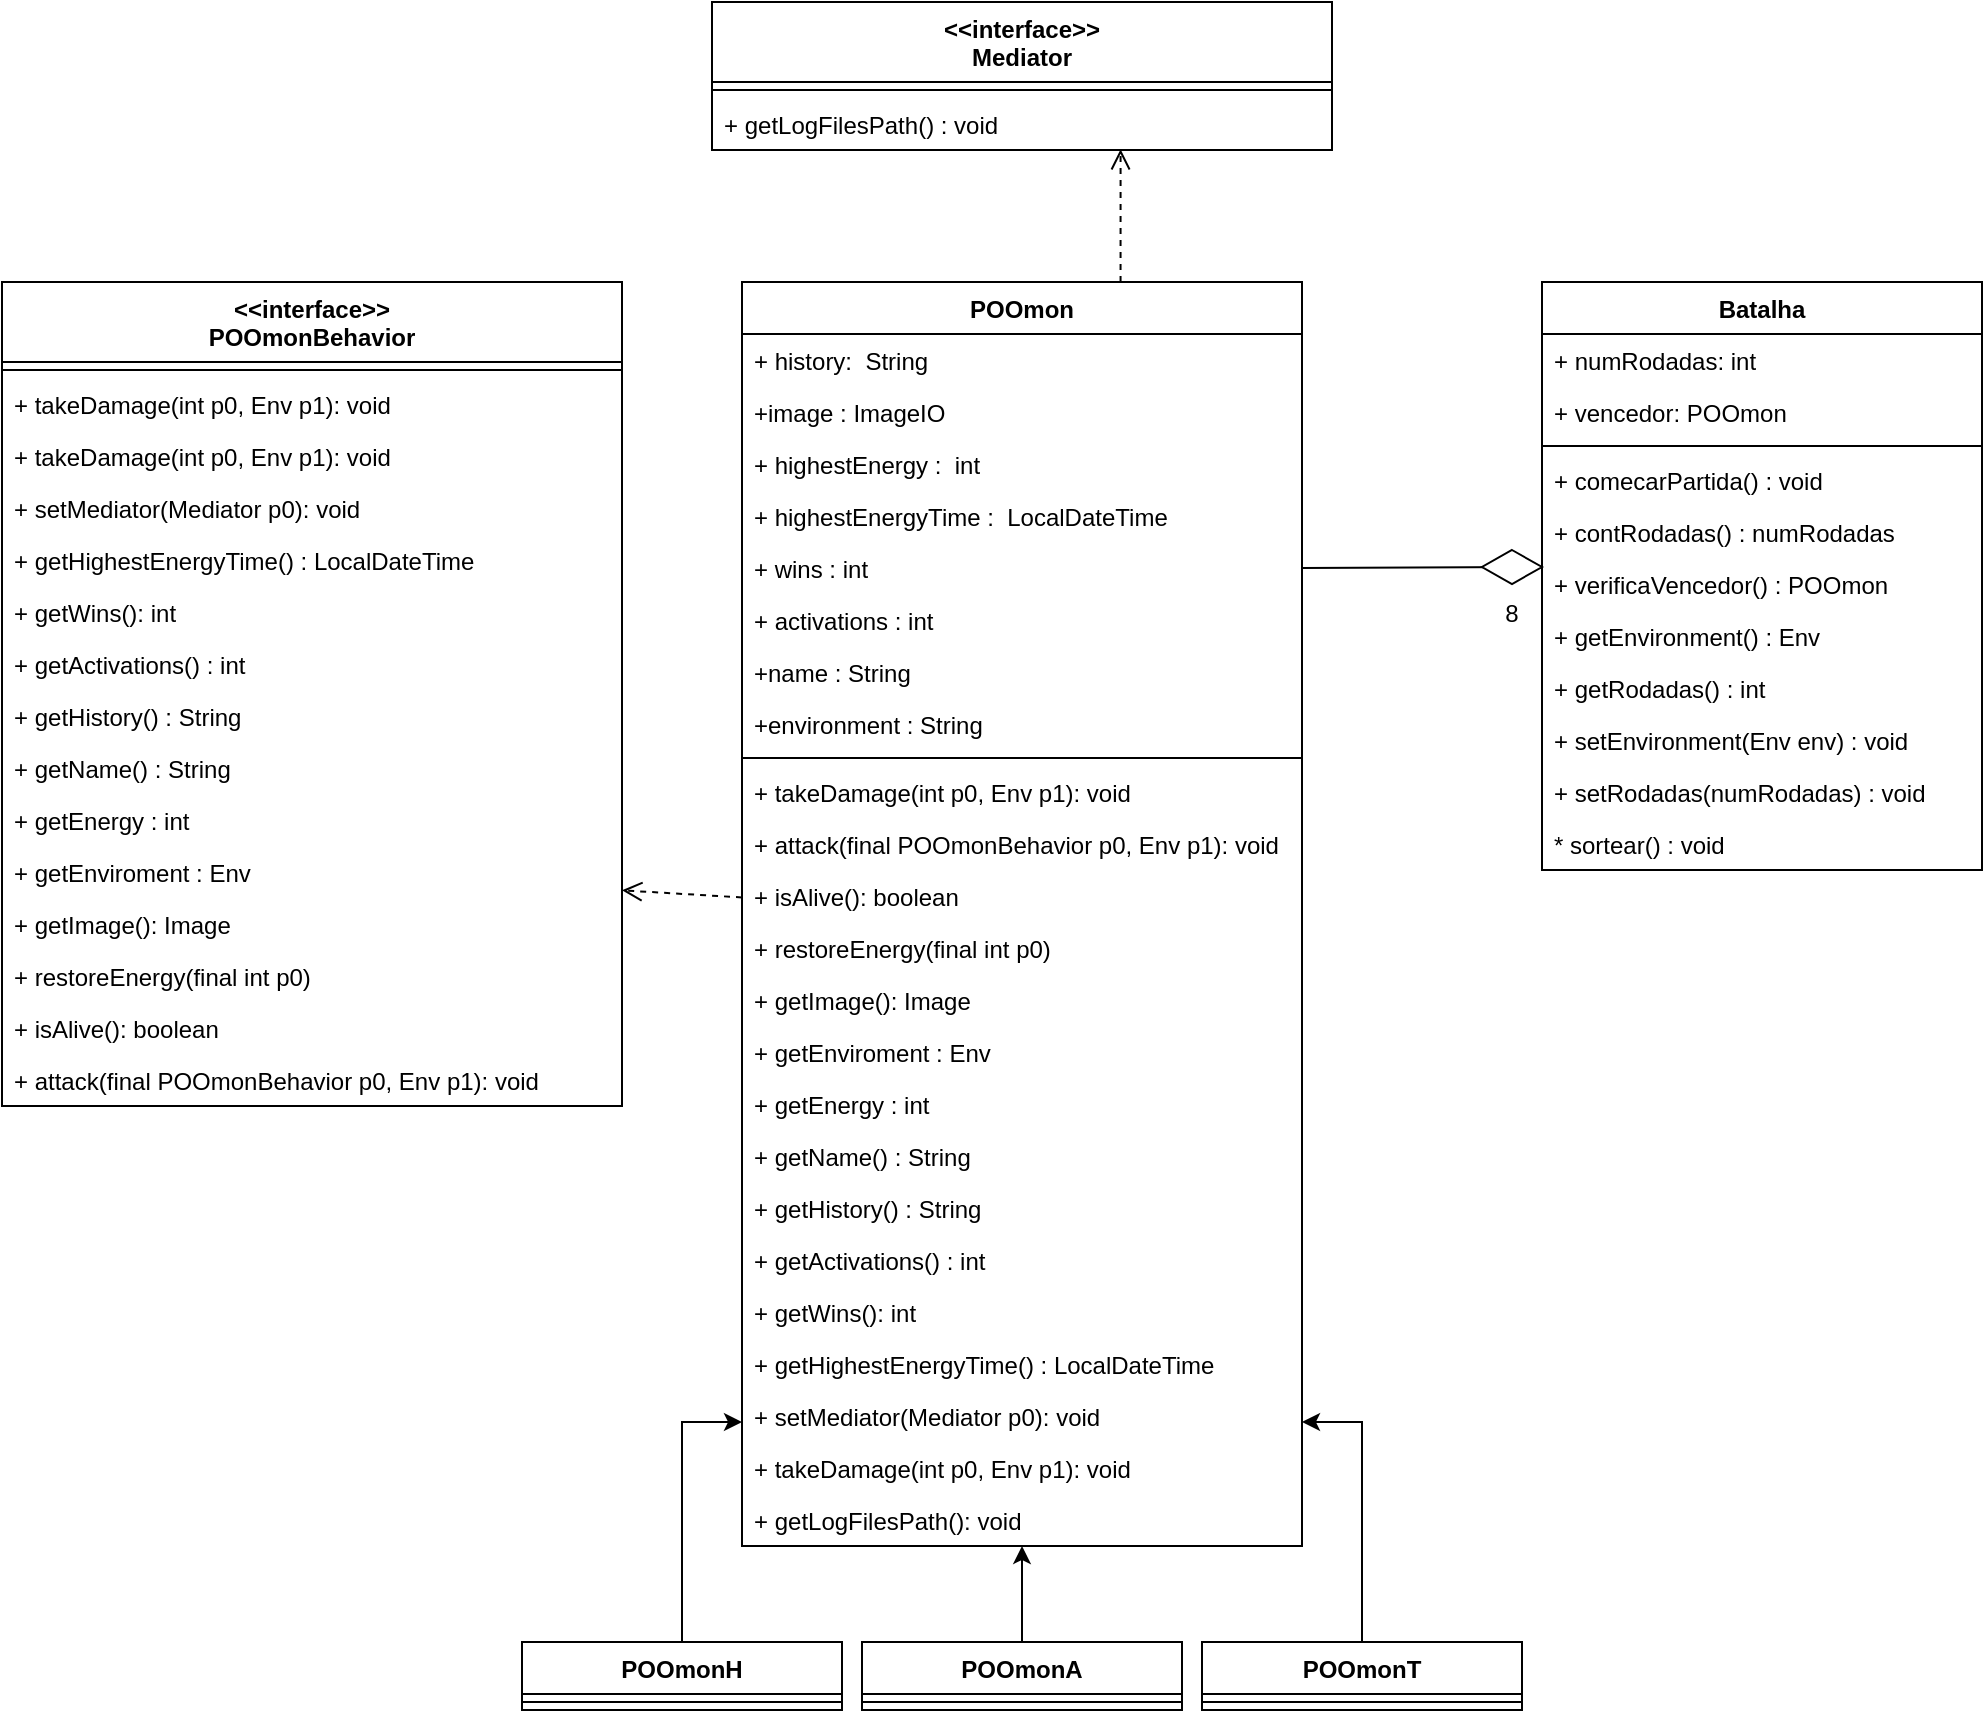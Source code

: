 <mxfile version="15.8.1" type="github">
  <diagram id="nr4deYF-kyShg7Zbf3p7" name="Page-1">
    <mxGraphModel dx="2500" dy="2077" grid="1" gridSize="10" guides="1" tooltips="1" connect="1" arrows="1" fold="1" page="1" pageScale="1" pageWidth="827" pageHeight="1169" math="0" shadow="0">
      <root>
        <mxCell id="0" />
        <mxCell id="1" parent="0" />
        <mxCell id="M3cysjqG-_ZZQoEQsgz_-17" style="edgeStyle=orthogonalEdgeStyle;rounded=0;orthogonalLoop=1;jettySize=auto;html=1;exitX=0.5;exitY=0;exitDx=0;exitDy=0;exitPerimeter=0;" parent="1" source="vsUItJFocZQh-OLjsTht-31" target="vsUItJFocZQh-OLjsTht-11" edge="1">
          <mxGeometry relative="1" as="geometry">
            <Array as="points">
              <mxPoint x="170" y="540" />
            </Array>
            <mxPoint x="170" y="300" as="sourcePoint" />
            <mxPoint x="234" y="200" as="targetPoint" />
          </mxGeometry>
        </mxCell>
        <mxCell id="M3cysjqG-_ZZQoEQsgz_-16" style="edgeStyle=orthogonalEdgeStyle;rounded=0;orthogonalLoop=1;jettySize=auto;html=1;exitX=0.5;exitY=0;exitDx=0;exitDy=0;" parent="1" source="vsUItJFocZQh-OLjsTht-35" target="vsUItJFocZQh-OLjsTht-11" edge="1">
          <mxGeometry relative="1" as="geometry">
            <mxPoint x="370" y="250" as="targetPoint" />
            <Array as="points">
              <mxPoint x="330" y="300" />
            </Array>
            <mxPoint x="330" y="300" as="sourcePoint" />
          </mxGeometry>
        </mxCell>
        <mxCell id="M3cysjqG-_ZZQoEQsgz_-18" style="edgeStyle=orthogonalEdgeStyle;rounded=0;orthogonalLoop=1;jettySize=auto;html=1;exitX=0.5;exitY=0;exitDx=0;exitDy=0;" parent="1" source="vsUItJFocZQh-OLjsTht-43" target="vsUItJFocZQh-OLjsTht-11" edge="1">
          <mxGeometry relative="1" as="geometry">
            <Array as="points">
              <mxPoint x="510" y="540" />
            </Array>
            <mxPoint x="490" y="300" as="sourcePoint" />
            <mxPoint x="430" y="200" as="targetPoint" />
          </mxGeometry>
        </mxCell>
        <mxCell id="vsUItJFocZQh-OLjsTht-11" value="POOmon" style="swimlane;fontStyle=1;align=center;verticalAlign=top;childLayout=stackLayout;horizontal=1;startSize=26;horizontalStack=0;resizeParent=1;resizeParentMax=0;resizeLast=0;collapsible=1;marginBottom=0;fillColor=default;gradientColor=none;" parent="1" vertex="1">
          <mxGeometry x="200" y="-30" width="280" height="632" as="geometry" />
        </mxCell>
        <mxCell id="vsUItJFocZQh-OLjsTht-29" value="+ history:  String " style="text;strokeColor=none;fillColor=none;align=left;verticalAlign=top;spacingLeft=4;spacingRight=4;overflow=hidden;rotatable=0;points=[[0,0.5],[1,0.5]];portConstraint=eastwest;" parent="vsUItJFocZQh-OLjsTht-11" vertex="1">
          <mxGeometry y="26" width="280" height="26" as="geometry" />
        </mxCell>
        <mxCell id="vsUItJFocZQh-OLjsTht-28" value="+image : ImageIO" style="text;strokeColor=none;fillColor=none;align=left;verticalAlign=top;spacingLeft=4;spacingRight=4;overflow=hidden;rotatable=0;points=[[0,0.5],[1,0.5]];portConstraint=eastwest;" parent="vsUItJFocZQh-OLjsTht-11" vertex="1">
          <mxGeometry y="52" width="280" height="26" as="geometry" />
        </mxCell>
        <mxCell id="vsUItJFocZQh-OLjsTht-27" value="+ highestEnergy :  int" style="text;strokeColor=none;fillColor=none;align=left;verticalAlign=top;spacingLeft=4;spacingRight=4;overflow=hidden;rotatable=0;points=[[0,0.5],[1,0.5]];portConstraint=eastwest;" parent="vsUItJFocZQh-OLjsTht-11" vertex="1">
          <mxGeometry y="78" width="280" height="26" as="geometry" />
        </mxCell>
        <mxCell id="vsUItJFocZQh-OLjsTht-26" value="+ highestEnergyTime :  LocalDateTime" style="text;strokeColor=none;fillColor=none;align=left;verticalAlign=top;spacingLeft=4;spacingRight=4;overflow=hidden;rotatable=0;points=[[0,0.5],[1,0.5]];portConstraint=eastwest;" parent="vsUItJFocZQh-OLjsTht-11" vertex="1">
          <mxGeometry y="104" width="280" height="26" as="geometry" />
        </mxCell>
        <mxCell id="vsUItJFocZQh-OLjsTht-25" value="+ wins : int" style="text;strokeColor=none;fillColor=none;align=left;verticalAlign=top;spacingLeft=4;spacingRight=4;overflow=hidden;rotatable=0;points=[[0,0.5],[1,0.5]];portConstraint=eastwest;" parent="vsUItJFocZQh-OLjsTht-11" vertex="1">
          <mxGeometry y="130" width="280" height="26" as="geometry" />
        </mxCell>
        <mxCell id="vsUItJFocZQh-OLjsTht-24" value="+ activations : int&#xa;" style="text;strokeColor=none;fillColor=none;align=left;verticalAlign=top;spacingLeft=4;spacingRight=4;overflow=hidden;rotatable=0;points=[[0,0.5],[1,0.5]];portConstraint=eastwest;" parent="vsUItJFocZQh-OLjsTht-11" vertex="1">
          <mxGeometry y="156" width="280" height="26" as="geometry" />
        </mxCell>
        <mxCell id="vsUItJFocZQh-OLjsTht-23" value="+name : String " style="text;strokeColor=none;fillColor=none;align=left;verticalAlign=top;spacingLeft=4;spacingRight=4;overflow=hidden;rotatable=0;points=[[0,0.5],[1,0.5]];portConstraint=eastwest;" parent="vsUItJFocZQh-OLjsTht-11" vertex="1">
          <mxGeometry y="182" width="280" height="26" as="geometry" />
        </mxCell>
        <mxCell id="4P-LMODSOfD4PCfsucOC-21" value="+environment : String " style="text;strokeColor=none;fillColor=none;align=left;verticalAlign=top;spacingLeft=4;spacingRight=4;overflow=hidden;rotatable=0;points=[[0,0.5],[1,0.5]];portConstraint=eastwest;" parent="vsUItJFocZQh-OLjsTht-11" vertex="1">
          <mxGeometry y="208" width="280" height="26" as="geometry" />
        </mxCell>
        <mxCell id="vsUItJFocZQh-OLjsTht-13" value="" style="line;strokeWidth=1;fillColor=none;align=left;verticalAlign=middle;spacingTop=-1;spacingLeft=3;spacingRight=3;rotatable=0;labelPosition=right;points=[];portConstraint=eastwest;" parent="vsUItJFocZQh-OLjsTht-11" vertex="1">
          <mxGeometry y="234" width="280" height="8" as="geometry" />
        </mxCell>
        <mxCell id="vsUItJFocZQh-OLjsTht-14" value="+ takeDamage(int p0, Env p1): void" style="text;strokeColor=none;fillColor=none;align=left;verticalAlign=top;spacingLeft=4;spacingRight=4;overflow=hidden;rotatable=0;points=[[0,0.5],[1,0.5]];portConstraint=eastwest;" parent="vsUItJFocZQh-OLjsTht-11" vertex="1">
          <mxGeometry y="242" width="280" height="26" as="geometry" />
        </mxCell>
        <mxCell id="vsUItJFocZQh-OLjsTht-51" value="+ attack(final POOmonBehavior p0, Env p1): void" style="text;strokeColor=none;fillColor=none;align=left;verticalAlign=top;spacingLeft=4;spacingRight=4;overflow=hidden;rotatable=0;points=[[0,0.5],[1,0.5]];portConstraint=eastwest;" parent="vsUItJFocZQh-OLjsTht-11" vertex="1">
          <mxGeometry y="268" width="280" height="26" as="geometry" />
        </mxCell>
        <mxCell id="vsUItJFocZQh-OLjsTht-52" value="+ isAlive(): boolean" style="text;strokeColor=none;fillColor=none;align=left;verticalAlign=top;spacingLeft=4;spacingRight=4;overflow=hidden;rotatable=0;points=[[0,0.5],[1,0.5]];portConstraint=eastwest;" parent="vsUItJFocZQh-OLjsTht-11" vertex="1">
          <mxGeometry y="294" width="280" height="26" as="geometry" />
        </mxCell>
        <mxCell id="vsUItJFocZQh-OLjsTht-53" value="+ restoreEnergy(final int p0)" style="text;strokeColor=none;fillColor=none;align=left;verticalAlign=top;spacingLeft=4;spacingRight=4;overflow=hidden;rotatable=0;points=[[0,0.5],[1,0.5]];portConstraint=eastwest;" parent="vsUItJFocZQh-OLjsTht-11" vertex="1">
          <mxGeometry y="320" width="280" height="26" as="geometry" />
        </mxCell>
        <mxCell id="vsUItJFocZQh-OLjsTht-54" value="+ getImage(): Image" style="text;strokeColor=none;fillColor=none;align=left;verticalAlign=top;spacingLeft=4;spacingRight=4;overflow=hidden;rotatable=0;points=[[0,0.5],[1,0.5]];portConstraint=eastwest;" parent="vsUItJFocZQh-OLjsTht-11" vertex="1">
          <mxGeometry y="346" width="280" height="26" as="geometry" />
        </mxCell>
        <mxCell id="vsUItJFocZQh-OLjsTht-55" value="+ getEnviroment : Env" style="text;strokeColor=none;fillColor=none;align=left;verticalAlign=top;spacingLeft=4;spacingRight=4;overflow=hidden;rotatable=0;points=[[0,0.5],[1,0.5]];portConstraint=eastwest;" parent="vsUItJFocZQh-OLjsTht-11" vertex="1">
          <mxGeometry y="372" width="280" height="26" as="geometry" />
        </mxCell>
        <mxCell id="vsUItJFocZQh-OLjsTht-56" value="+ getEnergy : int" style="text;strokeColor=none;fillColor=none;align=left;verticalAlign=top;spacingLeft=4;spacingRight=4;overflow=hidden;rotatable=0;points=[[0,0.5],[1,0.5]];portConstraint=eastwest;" parent="vsUItJFocZQh-OLjsTht-11" vertex="1">
          <mxGeometry y="398" width="280" height="26" as="geometry" />
        </mxCell>
        <mxCell id="vsUItJFocZQh-OLjsTht-57" value="+ getName() : String" style="text;strokeColor=none;fillColor=none;align=left;verticalAlign=top;spacingLeft=4;spacingRight=4;overflow=hidden;rotatable=0;points=[[0,0.5],[1,0.5]];portConstraint=eastwest;" parent="vsUItJFocZQh-OLjsTht-11" vertex="1">
          <mxGeometry y="424" width="280" height="26" as="geometry" />
        </mxCell>
        <mxCell id="vsUItJFocZQh-OLjsTht-58" value="+ getHistory() : String&#xa;" style="text;strokeColor=none;fillColor=none;align=left;verticalAlign=top;spacingLeft=4;spacingRight=4;overflow=hidden;rotatable=0;points=[[0,0.5],[1,0.5]];portConstraint=eastwest;" parent="vsUItJFocZQh-OLjsTht-11" vertex="1">
          <mxGeometry y="450" width="280" height="26" as="geometry" />
        </mxCell>
        <mxCell id="vsUItJFocZQh-OLjsTht-59" value="+ getActivations() : int" style="text;strokeColor=none;fillColor=none;align=left;verticalAlign=top;spacingLeft=4;spacingRight=4;overflow=hidden;rotatable=0;points=[[0,0.5],[1,0.5]];portConstraint=eastwest;" parent="vsUItJFocZQh-OLjsTht-11" vertex="1">
          <mxGeometry y="476" width="280" height="26" as="geometry" />
        </mxCell>
        <mxCell id="vsUItJFocZQh-OLjsTht-60" value="+ getWins(): int" style="text;strokeColor=none;fillColor=none;align=left;verticalAlign=top;spacingLeft=4;spacingRight=4;overflow=hidden;rotatable=0;points=[[0,0.5],[1,0.5]];portConstraint=eastwest;" parent="vsUItJFocZQh-OLjsTht-11" vertex="1">
          <mxGeometry y="502" width="280" height="26" as="geometry" />
        </mxCell>
        <mxCell id="vsUItJFocZQh-OLjsTht-61" value="+ getHighestEnergyTime() : LocalDateTime" style="text;strokeColor=none;fillColor=none;align=left;verticalAlign=top;spacingLeft=4;spacingRight=4;overflow=hidden;rotatable=0;points=[[0,0.5],[1,0.5]];portConstraint=eastwest;" parent="vsUItJFocZQh-OLjsTht-11" vertex="1">
          <mxGeometry y="528" width="280" height="26" as="geometry" />
        </mxCell>
        <mxCell id="vsUItJFocZQh-OLjsTht-62" value="+ setMediator(Mediator p0): void" style="text;strokeColor=none;fillColor=none;align=left;verticalAlign=top;spacingLeft=4;spacingRight=4;overflow=hidden;rotatable=0;points=[[0,0.5],[1,0.5]];portConstraint=eastwest;" parent="vsUItJFocZQh-OLjsTht-11" vertex="1">
          <mxGeometry y="554" width="280" height="26" as="geometry" />
        </mxCell>
        <mxCell id="vsUItJFocZQh-OLjsTht-63" value="+ takeDamage(int p0, Env p1): void" style="text;strokeColor=none;fillColor=none;align=left;verticalAlign=top;spacingLeft=4;spacingRight=4;overflow=hidden;rotatable=0;points=[[0,0.5],[1,0.5]];portConstraint=eastwest;" parent="vsUItJFocZQh-OLjsTht-11" vertex="1">
          <mxGeometry y="580" width="280" height="26" as="geometry" />
        </mxCell>
        <mxCell id="dLBbVEj7agMKZF0XrM1Z-15" value="+ getLogFilesPath(): void" style="text;strokeColor=none;fillColor=none;align=left;verticalAlign=top;spacingLeft=4;spacingRight=4;overflow=hidden;rotatable=0;points=[[0,0.5],[1,0.5]];portConstraint=eastwest;" vertex="1" parent="vsUItJFocZQh-OLjsTht-11">
          <mxGeometry y="606" width="280" height="26" as="geometry" />
        </mxCell>
        <mxCell id="vsUItJFocZQh-OLjsTht-31" value="POOmonH" style="swimlane;fontStyle=1;align=center;verticalAlign=top;childLayout=stackLayout;horizontal=1;startSize=26;horizontalStack=0;resizeParent=1;resizeParentMax=0;resizeLast=0;collapsible=1;marginBottom=0;fillColor=default;gradientColor=none;" parent="1" vertex="1">
          <mxGeometry x="90" y="650" width="160" height="34" as="geometry" />
        </mxCell>
        <mxCell id="vsUItJFocZQh-OLjsTht-33" value="" style="line;strokeWidth=1;fillColor=none;align=left;verticalAlign=middle;spacingTop=-1;spacingLeft=3;spacingRight=3;rotatable=0;labelPosition=right;points=[];portConstraint=eastwest;" parent="vsUItJFocZQh-OLjsTht-31" vertex="1">
          <mxGeometry y="26" width="160" height="8" as="geometry" />
        </mxCell>
        <mxCell id="vsUItJFocZQh-OLjsTht-35" value="POOmonA" style="swimlane;fontStyle=1;align=center;verticalAlign=top;childLayout=stackLayout;horizontal=1;startSize=26;horizontalStack=0;resizeParent=1;resizeParentMax=0;resizeLast=0;collapsible=1;marginBottom=0;fillColor=default;gradientColor=none;" parent="1" vertex="1">
          <mxGeometry x="260" y="650" width="160" height="34" as="geometry" />
        </mxCell>
        <mxCell id="vsUItJFocZQh-OLjsTht-37" value="" style="line;strokeWidth=1;fillColor=none;align=left;verticalAlign=middle;spacingTop=-1;spacingLeft=3;spacingRight=3;rotatable=0;labelPosition=right;points=[];portConstraint=eastwest;" parent="vsUItJFocZQh-OLjsTht-35" vertex="1">
          <mxGeometry y="26" width="160" height="8" as="geometry" />
        </mxCell>
        <mxCell id="vsUItJFocZQh-OLjsTht-43" value="POOmonT" style="swimlane;fontStyle=1;align=center;verticalAlign=top;childLayout=stackLayout;horizontal=1;startSize=26;horizontalStack=0;resizeParent=1;resizeParentMax=0;resizeLast=0;collapsible=1;marginBottom=0;fillColor=default;gradientColor=none;" parent="1" vertex="1">
          <mxGeometry x="430" y="650" width="160" height="34" as="geometry" />
        </mxCell>
        <mxCell id="vsUItJFocZQh-OLjsTht-45" value="" style="line;strokeWidth=1;fillColor=none;align=left;verticalAlign=middle;spacingTop=-1;spacingLeft=3;spacingRight=3;rotatable=0;labelPosition=right;points=[];portConstraint=eastwest;" parent="vsUItJFocZQh-OLjsTht-43" vertex="1">
          <mxGeometry y="26" width="160" height="8" as="geometry" />
        </mxCell>
        <mxCell id="vsUItJFocZQh-OLjsTht-47" value="&lt;&lt;interface&gt;&gt;&#xa;POOmonBehavior" style="swimlane;fontStyle=1;align=center;verticalAlign=top;childLayout=stackLayout;horizontal=1;startSize=40;horizontalStack=0;resizeParent=1;resizeParentMax=0;resizeLast=0;collapsible=1;marginBottom=0;fillColor=default;gradientColor=none;" parent="1" vertex="1">
          <mxGeometry x="-170" y="-30" width="310" height="412" as="geometry" />
        </mxCell>
        <mxCell id="vsUItJFocZQh-OLjsTht-49" value="" style="line;strokeWidth=1;fillColor=none;align=left;verticalAlign=middle;spacingTop=-1;spacingLeft=3;spacingRight=3;rotatable=0;labelPosition=right;points=[];portConstraint=eastwest;" parent="vsUItJFocZQh-OLjsTht-47" vertex="1">
          <mxGeometry y="40" width="310" height="8" as="geometry" />
        </mxCell>
        <mxCell id="vsUItJFocZQh-OLjsTht-78" value="+ takeDamage(int p0, Env p1): void" style="text;strokeColor=none;fillColor=none;align=left;verticalAlign=top;spacingLeft=4;spacingRight=4;overflow=hidden;rotatable=0;points=[[0,0.5],[1,0.5]];portConstraint=eastwest;" parent="vsUItJFocZQh-OLjsTht-47" vertex="1">
          <mxGeometry y="48" width="310" height="26" as="geometry" />
        </mxCell>
        <mxCell id="vsUItJFocZQh-OLjsTht-91" value="+ takeDamage(int p0, Env p1): void" style="text;strokeColor=none;fillColor=none;align=left;verticalAlign=top;spacingLeft=4;spacingRight=4;overflow=hidden;rotatable=0;points=[[0,0.5],[1,0.5]];portConstraint=eastwest;" parent="vsUItJFocZQh-OLjsTht-47" vertex="1">
          <mxGeometry y="74" width="310" height="26" as="geometry" />
        </mxCell>
        <mxCell id="vsUItJFocZQh-OLjsTht-90" value="+ setMediator(Mediator p0): void" style="text;strokeColor=none;fillColor=none;align=left;verticalAlign=top;spacingLeft=4;spacingRight=4;overflow=hidden;rotatable=0;points=[[0,0.5],[1,0.5]];portConstraint=eastwest;" parent="vsUItJFocZQh-OLjsTht-47" vertex="1">
          <mxGeometry y="100" width="310" height="26" as="geometry" />
        </mxCell>
        <mxCell id="vsUItJFocZQh-OLjsTht-89" value="+ getHighestEnergyTime() : LocalDateTime" style="text;strokeColor=none;fillColor=none;align=left;verticalAlign=top;spacingLeft=4;spacingRight=4;overflow=hidden;rotatable=0;points=[[0,0.5],[1,0.5]];portConstraint=eastwest;" parent="vsUItJFocZQh-OLjsTht-47" vertex="1">
          <mxGeometry y="126" width="310" height="26" as="geometry" />
        </mxCell>
        <mxCell id="vsUItJFocZQh-OLjsTht-88" value="+ getWins(): int" style="text;strokeColor=none;fillColor=none;align=left;verticalAlign=top;spacingLeft=4;spacingRight=4;overflow=hidden;rotatable=0;points=[[0,0.5],[1,0.5]];portConstraint=eastwest;" parent="vsUItJFocZQh-OLjsTht-47" vertex="1">
          <mxGeometry y="152" width="310" height="26" as="geometry" />
        </mxCell>
        <mxCell id="vsUItJFocZQh-OLjsTht-87" value="+ getActivations() : int" style="text;strokeColor=none;fillColor=none;align=left;verticalAlign=top;spacingLeft=4;spacingRight=4;overflow=hidden;rotatable=0;points=[[0,0.5],[1,0.5]];portConstraint=eastwest;" parent="vsUItJFocZQh-OLjsTht-47" vertex="1">
          <mxGeometry y="178" width="310" height="26" as="geometry" />
        </mxCell>
        <mxCell id="vsUItJFocZQh-OLjsTht-86" value="+ getHistory() : String&#xa;" style="text;strokeColor=none;fillColor=none;align=left;verticalAlign=top;spacingLeft=4;spacingRight=4;overflow=hidden;rotatable=0;points=[[0,0.5],[1,0.5]];portConstraint=eastwest;" parent="vsUItJFocZQh-OLjsTht-47" vertex="1">
          <mxGeometry y="204" width="310" height="26" as="geometry" />
        </mxCell>
        <mxCell id="vsUItJFocZQh-OLjsTht-85" value="+ getName() : String" style="text;strokeColor=none;fillColor=none;align=left;verticalAlign=top;spacingLeft=4;spacingRight=4;overflow=hidden;rotatable=0;points=[[0,0.5],[1,0.5]];portConstraint=eastwest;" parent="vsUItJFocZQh-OLjsTht-47" vertex="1">
          <mxGeometry y="230" width="310" height="26" as="geometry" />
        </mxCell>
        <mxCell id="vsUItJFocZQh-OLjsTht-84" value="+ getEnergy : int" style="text;strokeColor=none;fillColor=none;align=left;verticalAlign=top;spacingLeft=4;spacingRight=4;overflow=hidden;rotatable=0;points=[[0,0.5],[1,0.5]];portConstraint=eastwest;" parent="vsUItJFocZQh-OLjsTht-47" vertex="1">
          <mxGeometry y="256" width="310" height="26" as="geometry" />
        </mxCell>
        <mxCell id="vsUItJFocZQh-OLjsTht-83" value="+ getEnviroment : Env" style="text;strokeColor=none;fillColor=none;align=left;verticalAlign=top;spacingLeft=4;spacingRight=4;overflow=hidden;rotatable=0;points=[[0,0.5],[1,0.5]];portConstraint=eastwest;" parent="vsUItJFocZQh-OLjsTht-47" vertex="1">
          <mxGeometry y="282" width="310" height="26" as="geometry" />
        </mxCell>
        <mxCell id="vsUItJFocZQh-OLjsTht-82" value="+ getImage(): Image" style="text;strokeColor=none;fillColor=none;align=left;verticalAlign=top;spacingLeft=4;spacingRight=4;overflow=hidden;rotatable=0;points=[[0,0.5],[1,0.5]];portConstraint=eastwest;" parent="vsUItJFocZQh-OLjsTht-47" vertex="1">
          <mxGeometry y="308" width="310" height="26" as="geometry" />
        </mxCell>
        <mxCell id="vsUItJFocZQh-OLjsTht-81" value="+ restoreEnergy(final int p0)" style="text;strokeColor=none;fillColor=none;align=left;verticalAlign=top;spacingLeft=4;spacingRight=4;overflow=hidden;rotatable=0;points=[[0,0.5],[1,0.5]];portConstraint=eastwest;" parent="vsUItJFocZQh-OLjsTht-47" vertex="1">
          <mxGeometry y="334" width="310" height="26" as="geometry" />
        </mxCell>
        <mxCell id="vsUItJFocZQh-OLjsTht-80" value="+ isAlive(): boolean" style="text;strokeColor=none;fillColor=none;align=left;verticalAlign=top;spacingLeft=4;spacingRight=4;overflow=hidden;rotatable=0;points=[[0,0.5],[1,0.5]];portConstraint=eastwest;" parent="vsUItJFocZQh-OLjsTht-47" vertex="1">
          <mxGeometry y="360" width="310" height="26" as="geometry" />
        </mxCell>
        <mxCell id="vsUItJFocZQh-OLjsTht-79" value="+ attack(final POOmonBehavior p0, Env p1): void" style="text;strokeColor=none;fillColor=none;align=left;verticalAlign=top;spacingLeft=4;spacingRight=4;overflow=hidden;rotatable=0;points=[[0,0.5],[1,0.5]];portConstraint=eastwest;" parent="vsUItJFocZQh-OLjsTht-47" vertex="1">
          <mxGeometry y="386" width="310" height="26" as="geometry" />
        </mxCell>
        <mxCell id="vsUItJFocZQh-OLjsTht-100" value="" style="html=1;verticalAlign=bottom;endArrow=open;dashed=1;endSize=8;rounded=0;" parent="1" source="vsUItJFocZQh-OLjsTht-11" target="vsUItJFocZQh-OLjsTht-83" edge="1">
          <mxGeometry relative="1" as="geometry">
            <mxPoint x="580" y="-70" as="sourcePoint" />
            <mxPoint x="500" y="-70" as="targetPoint" />
          </mxGeometry>
        </mxCell>
        <mxCell id="4P-LMODSOfD4PCfsucOC-1" value="&lt;&lt;interface&gt;&gt;&#xa;Mediator" style="swimlane;fontStyle=1;align=center;verticalAlign=top;childLayout=stackLayout;horizontal=1;startSize=40;horizontalStack=0;resizeParent=1;resizeParentMax=0;resizeLast=0;collapsible=1;marginBottom=0;fillColor=default;gradientColor=none;" parent="1" vertex="1">
          <mxGeometry x="185" y="-170" width="310" height="74" as="geometry" />
        </mxCell>
        <mxCell id="4P-LMODSOfD4PCfsucOC-2" value="" style="line;strokeWidth=1;fillColor=none;align=left;verticalAlign=middle;spacingTop=-1;spacingLeft=3;spacingRight=3;rotatable=0;labelPosition=right;points=[];portConstraint=eastwest;" parent="4P-LMODSOfD4PCfsucOC-1" vertex="1">
          <mxGeometry y="40" width="310" height="8" as="geometry" />
        </mxCell>
        <mxCell id="4P-LMODSOfD4PCfsucOC-3" value="+ getLogFilesPath() : void" style="text;strokeColor=none;fillColor=none;align=left;verticalAlign=top;spacingLeft=4;spacingRight=4;overflow=hidden;rotatable=0;points=[[0,0.5],[1,0.5]];portConstraint=eastwest;" parent="4P-LMODSOfD4PCfsucOC-1" vertex="1">
          <mxGeometry y="48" width="310" height="26" as="geometry" />
        </mxCell>
        <mxCell id="4P-LMODSOfD4PCfsucOC-17" value="" style="html=1;verticalAlign=bottom;endArrow=open;dashed=1;endSize=8;rounded=0;entryX=0.659;entryY=0.985;entryDx=0;entryDy=0;entryPerimeter=0;exitX=0.676;exitY=0;exitDx=0;exitDy=0;exitPerimeter=0;" parent="1" source="vsUItJFocZQh-OLjsTht-11" target="4P-LMODSOfD4PCfsucOC-3" edge="1">
          <mxGeometry relative="1" as="geometry">
            <mxPoint x="390" y="-40" as="sourcePoint" />
            <mxPoint x="390" y="-90" as="targetPoint" />
          </mxGeometry>
        </mxCell>
        <mxCell id="4P-LMODSOfD4PCfsucOC-26" value="Batalha" style="swimlane;fontStyle=1;align=center;verticalAlign=top;childLayout=stackLayout;horizontal=1;startSize=26;horizontalStack=0;resizeParent=1;resizeParentMax=0;resizeLast=0;collapsible=1;marginBottom=0;" parent="1" vertex="1">
          <mxGeometry x="600" y="-30" width="220" height="294" as="geometry" />
        </mxCell>
        <mxCell id="dLBbVEj7agMKZF0XrM1Z-9" value="+ numRodadas: int&#xa;" style="text;strokeColor=none;fillColor=none;align=left;verticalAlign=top;spacingLeft=4;spacingRight=4;overflow=hidden;rotatable=0;points=[[0,0.5],[1,0.5]];portConstraint=eastwest;" vertex="1" parent="4P-LMODSOfD4PCfsucOC-26">
          <mxGeometry y="26" width="220" height="26" as="geometry" />
        </mxCell>
        <mxCell id="dLBbVEj7agMKZF0XrM1Z-8" value="+ vencedor: POOmon&#xa;" style="text;strokeColor=none;fillColor=none;align=left;verticalAlign=top;spacingLeft=4;spacingRight=4;overflow=hidden;rotatable=0;points=[[0,0.5],[1,0.5]];portConstraint=eastwest;" vertex="1" parent="4P-LMODSOfD4PCfsucOC-26">
          <mxGeometry y="52" width="220" height="26" as="geometry" />
        </mxCell>
        <mxCell id="4P-LMODSOfD4PCfsucOC-28" value="" style="line;strokeWidth=1;fillColor=none;align=left;verticalAlign=middle;spacingTop=-1;spacingLeft=3;spacingRight=3;rotatable=0;labelPosition=right;points=[];portConstraint=eastwest;" parent="4P-LMODSOfD4PCfsucOC-26" vertex="1">
          <mxGeometry y="78" width="220" height="8" as="geometry" />
        </mxCell>
        <mxCell id="4P-LMODSOfD4PCfsucOC-29" value="+ comecarPartida() : void&#xa;" style="text;strokeColor=none;fillColor=none;align=left;verticalAlign=top;spacingLeft=4;spacingRight=4;overflow=hidden;rotatable=0;points=[[0,0.5],[1,0.5]];portConstraint=eastwest;" parent="4P-LMODSOfD4PCfsucOC-26" vertex="1">
          <mxGeometry y="86" width="220" height="26" as="geometry" />
        </mxCell>
        <mxCell id="dLBbVEj7agMKZF0XrM1Z-1" value="+ contRodadas() : numRodadas&#xa;" style="text;strokeColor=none;fillColor=none;align=left;verticalAlign=top;spacingLeft=4;spacingRight=4;overflow=hidden;rotatable=0;points=[[0,0.5],[1,0.5]];portConstraint=eastwest;" vertex="1" parent="4P-LMODSOfD4PCfsucOC-26">
          <mxGeometry y="112" width="220" height="26" as="geometry" />
        </mxCell>
        <mxCell id="dLBbVEj7agMKZF0XrM1Z-2" value="+ verificaVencedor() : POOmon&#xa;" style="text;strokeColor=none;fillColor=none;align=left;verticalAlign=top;spacingLeft=4;spacingRight=4;overflow=hidden;rotatable=0;points=[[0,0.5],[1,0.5]];portConstraint=eastwest;" vertex="1" parent="4P-LMODSOfD4PCfsucOC-26">
          <mxGeometry y="138" width="220" height="26" as="geometry" />
        </mxCell>
        <mxCell id="dLBbVEj7agMKZF0XrM1Z-3" value="+ getEnvironment() : Env&#xa;" style="text;strokeColor=none;fillColor=none;align=left;verticalAlign=top;spacingLeft=4;spacingRight=4;overflow=hidden;rotatable=0;points=[[0,0.5],[1,0.5]];portConstraint=eastwest;" vertex="1" parent="4P-LMODSOfD4PCfsucOC-26">
          <mxGeometry y="164" width="220" height="26" as="geometry" />
        </mxCell>
        <mxCell id="dLBbVEj7agMKZF0XrM1Z-4" value="+ getRodadas() : int&#xa;" style="text;strokeColor=none;fillColor=none;align=left;verticalAlign=top;spacingLeft=4;spacingRight=4;overflow=hidden;rotatable=0;points=[[0,0.5],[1,0.5]];portConstraint=eastwest;" vertex="1" parent="4P-LMODSOfD4PCfsucOC-26">
          <mxGeometry y="190" width="220" height="26" as="geometry" />
        </mxCell>
        <mxCell id="dLBbVEj7agMKZF0XrM1Z-5" value="+ setEnvironment(Env env) : void&#xa;" style="text;strokeColor=none;fillColor=none;align=left;verticalAlign=top;spacingLeft=4;spacingRight=4;overflow=hidden;rotatable=0;points=[[0,0.5],[1,0.5]];portConstraint=eastwest;" vertex="1" parent="4P-LMODSOfD4PCfsucOC-26">
          <mxGeometry y="216" width="220" height="26" as="geometry" />
        </mxCell>
        <mxCell id="dLBbVEj7agMKZF0XrM1Z-6" value="+ setRodadas(numRodadas) : void&#xa;" style="text;strokeColor=none;fillColor=none;align=left;verticalAlign=top;spacingLeft=4;spacingRight=4;overflow=hidden;rotatable=0;points=[[0,0.5],[1,0.5]];portConstraint=eastwest;" vertex="1" parent="4P-LMODSOfD4PCfsucOC-26">
          <mxGeometry y="242" width="220" height="26" as="geometry" />
        </mxCell>
        <mxCell id="dLBbVEj7agMKZF0XrM1Z-7" value="* sortear() : void&#xa;" style="text;strokeColor=none;fillColor=none;align=left;verticalAlign=top;spacingLeft=4;spacingRight=4;overflow=hidden;rotatable=0;points=[[0,0.5],[1,0.5]];portConstraint=eastwest;" vertex="1" parent="4P-LMODSOfD4PCfsucOC-26">
          <mxGeometry y="268" width="220" height="26" as="geometry" />
        </mxCell>
        <mxCell id="dLBbVEj7agMKZF0XrM1Z-12" value="" style="endArrow=none;html=1;rounded=0;exitX=1;exitY=0.5;exitDx=0;exitDy=0;entryX=-0.005;entryY=0.17;entryDx=0;entryDy=0;entryPerimeter=0;" edge="1" parent="1" source="vsUItJFocZQh-OLjsTht-25" target="dLBbVEj7agMKZF0XrM1Z-2">
          <mxGeometry width="50" height="50" relative="1" as="geometry">
            <mxPoint x="660" y="280" as="sourcePoint" />
            <mxPoint x="710" y="230" as="targetPoint" />
          </mxGeometry>
        </mxCell>
        <mxCell id="dLBbVEj7agMKZF0XrM1Z-13" value="" style="rhombus;whiteSpace=wrap;html=1;" vertex="1" parent="1">
          <mxGeometry x="570" y="104" width="30" height="17" as="geometry" />
        </mxCell>
        <mxCell id="dLBbVEj7agMKZF0XrM1Z-14" value="8" style="text;html=1;strokeColor=none;fillColor=none;align=center;verticalAlign=middle;whiteSpace=wrap;rounded=0;" vertex="1" parent="1">
          <mxGeometry x="555" y="121" width="60" height="30" as="geometry" />
        </mxCell>
      </root>
    </mxGraphModel>
  </diagram>
</mxfile>
